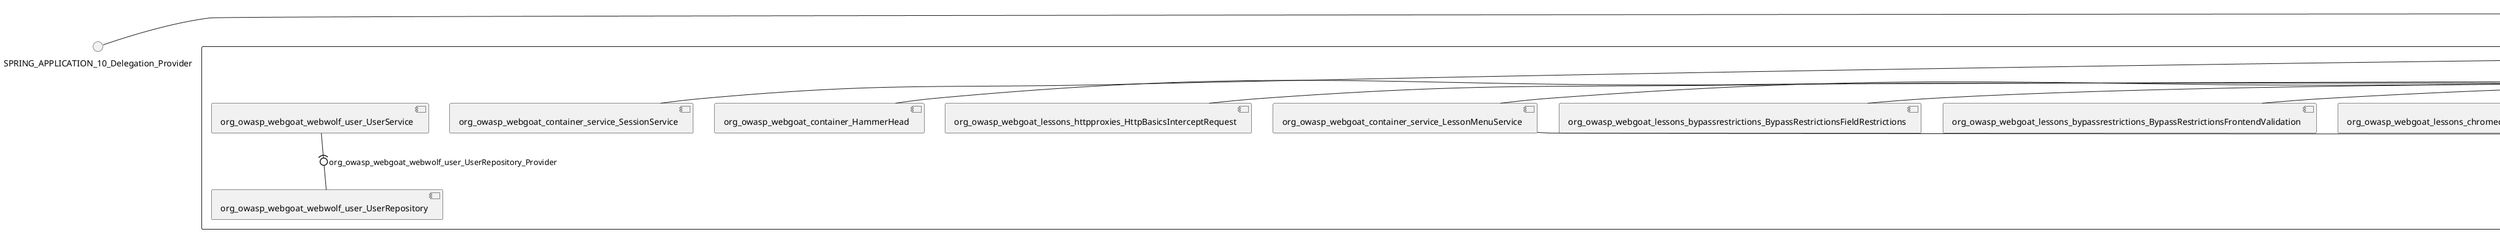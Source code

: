 @startuml
skinparam fixCircleLabelOverlapping true
skinparam componentStyle uml2
() SPRING_APPLICATION_10_Delegation_Provider
() SPRING_APPLICATION_11_Delegation_Provider
() SPRING_APPLICATION_2_Delegation_Provider
() SPRING_APPLICATION_3_Delegation_Provider
() SPRING_APPLICATION_4_Delegation_Provider
() SPRING_APPLICATION_5_Delegation_Provider
() SPRING_APPLICATION_6_Delegation_Provider
() SPRING_APPLICATION_7_Delegation_Provider
() SPRING_APPLICATION_8_Delegation_Provider
() SPRING_APPLICATION_9_Delegation_Provider
() SPRING_APPLICATION_BypassRestrictions_FieldRestrictions_POST_Delegation_Provider
() SPRING_APPLICATION_BypassRestrictions_frontendValidation_POST_Delegation_Provider
() SPRING_APPLICATION_ChromeDevTools_dummy_POST_Delegation_Provider
() SPRING_APPLICATION_ChromeDevTools_network_POST_Delegation_Provider
() SPRING_APPLICATION_CrossSiteScriptingStored_stored_xss_POST_Delegation_Provider
() SPRING_APPLICATION_CrossSiteScriptingStored_stored_xss_follow_up_POST_Delegation_Provider
() SPRING_APPLICATION_CrossSiteScripting_attack1_POST_Delegation_Provider
() SPRING_APPLICATION_CrossSiteScripting_attack3_POST_Delegation_Provider
() SPRING_APPLICATION_CrossSiteScripting_attack4_POST_Delegation_Provider
() SPRING_APPLICATION_CrossSiteScripting_attack5a_GET_Delegation_Provider
() SPRING_APPLICATION_CrossSiteScripting_attack6a_POST_Delegation_Provider
() SPRING_APPLICATION_CrossSiteScripting_dom_follow_up_POST_Delegation_Provider
() SPRING_APPLICATION_CrossSiteScripting_phone_home_xss_POST_Delegation_Provider
() SPRING_APPLICATION_CrossSiteScripting_quiz_GET_POST_Delegation_Provider
() SPRING_APPLICATION_Delegation_Provider
() SPRING_APPLICATION_GET_10_Delegation_Provider
() SPRING_APPLICATION_GET_11_Delegation_Provider
() SPRING_APPLICATION_GET_12_Delegation_Provider
() SPRING_APPLICATION_GET_13_Delegation_Provider
() SPRING_APPLICATION_GET_14_Delegation_Provider
() SPRING_APPLICATION_GET_2_Delegation_Provider
() SPRING_APPLICATION_GET_3_Delegation_Provider
() SPRING_APPLICATION_GET_4_Delegation_Provider
() SPRING_APPLICATION_GET_5_Delegation_Provider
() SPRING_APPLICATION_GET_6_Delegation_Provider
() SPRING_APPLICATION_GET_7_Delegation_Provider
() SPRING_APPLICATION_GET_8_Delegation_Provider
() SPRING_APPLICATION_GET_9_Delegation_Provider
() SPRING_APPLICATION_GET_Delegation_Provider
() SPRING_APPLICATION_HtmlTampering_task_POST_Delegation_Provider
() SPRING_APPLICATION_HttpBasics_attack1_POST_Delegation_Provider
() SPRING_APPLICATION_HttpBasics_attack2_POST_Delegation_Provider
() SPRING_APPLICATION_IDOR_diff_attributes_POST_Delegation_Provider
() SPRING_APPLICATION_IDOR_login_POST_Delegation_Provider
() SPRING_APPLICATION_IDOR_profile_alt_path_POST_Delegation_Provider
() SPRING_APPLICATION_InsecureDeserialization_task_POST_Delegation_Provider
() SPRING_APPLICATION_InsecureLogin_Delegation_Provider
() SPRING_APPLICATION_JWT_decode_POST_Delegation_Provider
() SPRING_APPLICATION_JWT_jku_Delegation_Provider
() SPRING_APPLICATION_JWT_kid_Delegation_Provider
() SPRING_APPLICATION_JWT_quiz_GET_POST_Delegation_Provider
() SPRING_APPLICATION_JWT_refresh_Delegation_Provider
() SPRING_APPLICATION_JWT_secret_POST_Delegation_Provider
() SPRING_APPLICATION_JWT_votings_Delegation_Provider
() SPRING_APPLICATION_LogSpoofing_log_bleeding_POST_Delegation_Provider
() SPRING_APPLICATION_LogSpoofing_log_spoofing_POST_Delegation_Provider
() SPRING_APPLICATION_POST_10_Delegation_Provider
() SPRING_APPLICATION_POST_11_Delegation_Provider
() SPRING_APPLICATION_POST_12_Delegation_Provider
() SPRING_APPLICATION_POST_13_Delegation_Provider
() SPRING_APPLICATION_POST_14_Delegation_Provider
() SPRING_APPLICATION_POST_15_Delegation_Provider
() SPRING_APPLICATION_POST_16_Delegation_Provider
() SPRING_APPLICATION_POST_17_Delegation_Provider
() SPRING_APPLICATION_POST_18_Delegation_Provider
() SPRING_APPLICATION_POST_2_Delegation_Provider
() SPRING_APPLICATION_POST_3_Delegation_Provider
() SPRING_APPLICATION_POST_4_Delegation_Provider
() SPRING_APPLICATION_POST_5_Delegation_Provider
() SPRING_APPLICATION_POST_6_Delegation_Provider
() SPRING_APPLICATION_POST_7_Delegation_Provider
() SPRING_APPLICATION_POST_8_Delegation_Provider
() SPRING_APPLICATION_POST_9_Delegation_Provider
() SPRING_APPLICATION_POST_Delegation_Provider
() SPRING_APPLICATION_PUT_Delegation_Provider
() SPRING_APPLICATION_PasswordReset_ForgotPassword_create_password_reset_link_POST_Delegation_Provider
() SPRING_APPLICATION_PasswordReset_SecurityQuestions_POST_Delegation_Provider
() SPRING_APPLICATION_PasswordReset_reset_Delegation_Provider
() SPRING_APPLICATION_PasswordReset_simple_mail_reset_POST_Delegation_Provider
() SPRING_APPLICATION_PathTraversal_profile_picture_GET_Delegation_Provider
() SPRING_APPLICATION_PathTraversal_profile_picture_fix_GET_Delegation_Provider
() SPRING_APPLICATION_PathTraversal_profile_upload_POST_Delegation_Provider
() SPRING_APPLICATION_PathTraversal_profile_upload_fix_POST_Delegation_Provider
() SPRING_APPLICATION_PathTraversal_profile_upload_remove_user_input_POST_Delegation_Provider
() SPRING_APPLICATION_PathTraversal_random_POST_Delegation_Provider
() SPRING_APPLICATION_PathTraversal_random_picture_GET_Delegation_Provider
() SPRING_APPLICATION_PathTraversal_zip_slip_Delegation_Provider
() SPRING_APPLICATION_SSRF_task1_POST_Delegation_Provider
() SPRING_APPLICATION_SSRF_task2_POST_Delegation_Provider
() SPRING_APPLICATION_SecurePasswords_assignment_POST_Delegation_Provider
() SPRING_APPLICATION_SqlInjectionAdvanced_attack6a_POST_Delegation_Provider
() SPRING_APPLICATION_SqlInjectionAdvanced_attack6b_POST_Delegation_Provider
() SPRING_APPLICATION_SqlInjectionAdvanced_challenge_Login_POST_Delegation_Provider
() SPRING_APPLICATION_SqlInjectionAdvanced_challenge_PUT_Delegation_Provider
() SPRING_APPLICATION_SqlInjectionAdvanced_quiz_GET_POST_Delegation_Provider
() SPRING_APPLICATION_SqlInjectionMitigations_attack10a_POST_Delegation_Provider
() SPRING_APPLICATION_SqlInjectionMitigations_attack10b_POST_Delegation_Provider
() SPRING_APPLICATION_SqlInjectionMitigations_attack12a_POST_Delegation_Provider
() SPRING_APPLICATION_SqlInjectionMitigations_servers_GET_Delegation_Provider
() SPRING_APPLICATION_SqlInjection_assignment5a_POST_Delegation_Provider
() SPRING_APPLICATION_SqlInjection_assignment5b_POST_Delegation_Provider
() SPRING_APPLICATION_SqlInjection_attack10_POST_Delegation_Provider
() SPRING_APPLICATION_SqlInjection_attack2_POST_Delegation_Provider
() SPRING_APPLICATION_SqlInjection_attack3_POST_Delegation_Provider
() SPRING_APPLICATION_SqlInjection_attack4_POST_Delegation_Provider
() SPRING_APPLICATION_SqlInjection_attack5_POST_Delegation_Provider
() SPRING_APPLICATION_SqlInjection_attack8_POST_Delegation_Provider
() SPRING_APPLICATION_SqlInjection_attack9_POST_Delegation_Provider
() SPRING_APPLICATION_SqlOnlyInputValidationOnKeywords_attack_POST_Delegation_Provider
() SPRING_APPLICATION_SqlOnlyInputValidation_attack_POST_Delegation_Provider
() SPRING_APPLICATION_VulnerableComponents_attack1_POST_Delegation_Provider
() SPRING_APPLICATION_WebWolf_GET_Delegation_Provider
() SPRING_APPLICATION_WebWolf_landing_Delegation_Provider
() SPRING_APPLICATION_WebWolf_mail_Delegation_Provider
() SPRING_APPLICATION_challenge_1_POST_Delegation_Provider
() SPRING_APPLICATION_challenge_5_POST_Delegation_Provider
() SPRING_APPLICATION_challenge_7_Delegation_Provider
() SPRING_APPLICATION_challenge_8_Delegation_Provider
() SPRING_APPLICATION_challenge_logo_Delegation_Provider
() SPRING_APPLICATION_cia_quiz_GET_POST_Delegation_Provider
() SPRING_APPLICATION_clientSideFiltering_attack1_POST_Delegation_Provider
() SPRING_APPLICATION_clientSideFiltering_challenge_store_coupons_GET_Delegation_Provider
() SPRING_APPLICATION_clientSideFiltering_getItForFree_POST_Delegation_Provider
() SPRING_APPLICATION_clientSideFiltering_salaries_GET_Delegation_Provider
() SPRING_APPLICATION_crypto_encoding_basic_auth_POST_Delegation_Provider
() SPRING_APPLICATION_crypto_encoding_xor_POST_Delegation_Provider
() SPRING_APPLICATION_crypto_hashing_POST_Delegation_Provider
() SPRING_APPLICATION_crypto_secure_defaults_POST_Delegation_Provider
() SPRING_APPLICATION_crypto_signing_verify_POST_Delegation_Provider
() SPRING_APPLICATION_csrf_feedback_message_POST_Delegation_Provider
() SPRING_APPLICATION_csrf_review_POST_Delegation_Provider
() SPRING_APPLICATION_files_GET_Delegation_Provider
() SPRING_APPLICATION_fileupload_POST_Delegation_Provider
() SPRING_APPLICATION_jwt_Delegation_Provider
() SPRING_APPLICATION_landing_Delegation_Provider
() SPRING_APPLICATION_lesson_template_Delegation_Provider
() SPRING_APPLICATION_login_oauth_mvc_GET_Delegation_Provider
() SPRING_APPLICATION_mail_DELETE_GET_POST_Delegation_Provider
() SPRING_APPLICATION_register_mvc_POST_Delegation_Provider
() SPRING_APPLICATION_registration_GET_Delegation_Provider
() SPRING_APPLICATION_requests_GET_Delegation_Provider
() SPRING_APPLICATION_scoreboard_data_GET_Delegation_Provider
() SPRING_APPLICATION_server_directory_GET_Delegation_Provider
() SPRING_APPLICATION_service_debug_labels_mvc_Delegation_Provider
() SPRING_APPLICATION_service_lessonoverview_mvc_GET_Delegation_Provider
() SPRING_APPLICATION_xxe_comments_GET_Delegation_Provider
rectangle System {
[org_owasp_webgoat_container_HammerHead] [[webgoat-webgoat.repository#_e3o1-rRDEe-b_4UhVx9r-A]]
[org_owasp_webgoat_container_WebWolfRedirect] [[webgoat-webgoat.repository#_e3o1-rRDEe-b_4UhVx9r-A]]
[org_owasp_webgoat_container_controller_StartLesson] [[webgoat-webgoat.repository#_e3o1-rRDEe-b_4UhVx9r-A]]
[org_owasp_webgoat_container_controller_Welcome] [[webgoat-webgoat.repository#_e3o1-rRDEe-b_4UhVx9r-A]]
[org_owasp_webgoat_container_i18n_PluginMessages_Provider] [[webgoat-webgoat.repository#_e3o1-rRDEe-b_4UhVx9r-A]]
[org_owasp_webgoat_container_report_ReportCardController] [[webgoat-webgoat.repository#_e3o1-rRDEe-b_4UhVx9r-A]]
[org_owasp_webgoat_container_service_EnvironmentService] [[webgoat-webgoat.repository#_e3o1-rRDEe-b_4UhVx9r-A]]
[org_owasp_webgoat_container_service_HintService] [[webgoat-webgoat.repository#_e3o1-rRDEe-b_4UhVx9r-A]]
[org_owasp_webgoat_container_service_LabelDebugService] [[webgoat-webgoat.repository#_e3o1-rRDEe-b_4UhVx9r-A]]
[org_owasp_webgoat_container_service_LabelService] [[webgoat-webgoat.repository#_e3o1-rRDEe-b_4UhVx9r-A]]
[org_owasp_webgoat_container_service_LessonInfoService] [[webgoat-webgoat.repository#_e3o1-rRDEe-b_4UhVx9r-A]]
[org_owasp_webgoat_container_service_LessonMenuService] [[webgoat-webgoat.repository#_e3o1-rRDEe-b_4UhVx9r-A]]
[org_owasp_webgoat_container_service_LessonProgressService] [[webgoat-webgoat.repository#_e3o1-rRDEe-b_4UhVx9r-A]]
[org_owasp_webgoat_container_service_RestartLessonService] [[webgoat-webgoat.repository#_e3o1-rRDEe-b_4UhVx9r-A]]
[org_owasp_webgoat_container_service_SessionService] [[webgoat-webgoat.repository#_e3o1-rRDEe-b_4UhVx9r-A]]
[org_owasp_webgoat_container_session_LessonSession_Provider] [[webgoat-webgoat.repository#_e3o1-rRDEe-b_4UhVx9r-A]]
[org_owasp_webgoat_container_users_RegistrationController] [[webgoat-webgoat.repository#_e3o1-rRDEe-b_4UhVx9r-A]]
[org_owasp_webgoat_container_users_Scoreboard] [[webgoat-webgoat.repository#_e3o1-rRDEe-b_4UhVx9r-A]]
[org_owasp_webgoat_container_users_UserProgressRepository] [[webgoat-webgoat.repository#_e3o1-rRDEe-b_4UhVx9r-A]]
[org_owasp_webgoat_container_users_UserRepository] [[webgoat-webgoat.repository#_e3o1-rRDEe-b_4UhVx9r-A]]
[org_owasp_webgoat_container_users_UserService] [[webgoat-webgoat.repository#_e3o1-rRDEe-b_4UhVx9r-A]]
[org_owasp_webgoat_lessons_authbypass_VerifyAccount] [[webgoat-webgoat.repository#_e3o1-rRDEe-b_4UhVx9r-A]]
[org_owasp_webgoat_lessons_bypassrestrictions_BypassRestrictionsFieldRestrictions] [[webgoat-webgoat.repository#_e3o1-rRDEe-b_4UhVx9r-A]]
[org_owasp_webgoat_lessons_bypassrestrictions_BypassRestrictionsFrontendValidation] [[webgoat-webgoat.repository#_e3o1-rRDEe-b_4UhVx9r-A]]
[org_owasp_webgoat_lessons_challenges_FlagController] [[webgoat-webgoat.repository#_e3o1-rRDEe-b_4UhVx9r-A]]
[org_owasp_webgoat_lessons_challenges_challenge1_Assignment1] [[webgoat-webgoat.repository#_e3o1-rRDEe-b_4UhVx9r-A]]
[org_owasp_webgoat_lessons_challenges_challenge1_ImageServlet] [[webgoat-webgoat.repository#_e3o1-rRDEe-b_4UhVx9r-A]]
[org_owasp_webgoat_lessons_challenges_challenge5_Assignment5] [[webgoat-webgoat.repository#_e3o1-rRDEe-b_4UhVx9r-A]]
[org_owasp_webgoat_lessons_challenges_challenge7_Assignment7] [[webgoat-webgoat.repository#_e3o1-rRDEe-b_4UhVx9r-A]]
[org_owasp_webgoat_lessons_challenges_challenge8_Assignment8] [[webgoat-webgoat.repository#_e3o1-rRDEe-b_4UhVx9r-A]]
[org_owasp_webgoat_lessons_chromedevtools_NetworkDummy] [[webgoat-webgoat.repository#_e3o1-rRDEe-b_4UhVx9r-A]]
[org_owasp_webgoat_lessons_chromedevtools_NetworkLesson] [[webgoat-webgoat.repository#_e3o1-rRDEe-b_4UhVx9r-A]]
[org_owasp_webgoat_lessons_cia_CIAQuiz] [[webgoat-webgoat.repository#_e3o1-rRDEe-b_4UhVx9r-A]]
[org_owasp_webgoat_lessons_clientsidefiltering_ClientSideFilteringAssignment] [[webgoat-webgoat.repository#_e3o1-rRDEe-b_4UhVx9r-A]]
[org_owasp_webgoat_lessons_clientsidefiltering_ClientSideFilteringFreeAssignment] [[webgoat-webgoat.repository#_e3o1-rRDEe-b_4UhVx9r-A]]
[org_owasp_webgoat_lessons_clientsidefiltering_Salaries] [[webgoat-webgoat.repository#_e3o1-rRDEe-b_4UhVx9r-A]]
[org_owasp_webgoat_lessons_clientsidefiltering_ShopEndpoint] [[webgoat-webgoat.repository#_e3o1-rRDEe-b_4UhVx9r-A]]
[org_owasp_webgoat_lessons_cryptography_EncodingAssignment] [[webgoat-webgoat.repository#_e3o1-rRDEe-b_4UhVx9r-A]]
[org_owasp_webgoat_lessons_cryptography_HashingAssignment] [[webgoat-webgoat.repository#_e3o1-rRDEe-b_4UhVx9r-A]]
[org_owasp_webgoat_lessons_cryptography_SecureDefaultsAssignment] [[webgoat-webgoat.repository#_e3o1-rRDEe-b_4UhVx9r-A]]
[org_owasp_webgoat_lessons_cryptography_SigningAssignment] [[webgoat-webgoat.repository#_e3o1-rRDEe-b_4UhVx9r-A]]
[org_owasp_webgoat_lessons_cryptography_XOREncodingAssignment] [[webgoat-webgoat.repository#_e3o1-rRDEe-b_4UhVx9r-A]]
[org_owasp_webgoat_lessons_csrf_CSRFConfirmFlag1] [[webgoat-webgoat.repository#_e3o1-rRDEe-b_4UhVx9r-A]]
[org_owasp_webgoat_lessons_csrf_CSRFFeedback] [[webgoat-webgoat.repository#_e3o1-rRDEe-b_4UhVx9r-A]]
[org_owasp_webgoat_lessons_csrf_CSRFGetFlag] [[webgoat-webgoat.repository#_e3o1-rRDEe-b_4UhVx9r-A]]
[org_owasp_webgoat_lessons_csrf_CSRFLogin] [[webgoat-webgoat.repository#_e3o1-rRDEe-b_4UhVx9r-A]]
[org_owasp_webgoat_lessons_csrf_ForgedReviews] [[webgoat-webgoat.repository#_e3o1-rRDEe-b_4UhVx9r-A]]
[org_owasp_webgoat_lessons_deserialization_InsecureDeserializationTask] [[webgoat-webgoat.repository#_e3o1-rRDEe-b_4UhVx9r-A]]
[org_owasp_webgoat_lessons_hijacksession_HijackSessionAssignment] [[webgoat-webgoat.repository#_e3o1-rRDEe-b_4UhVx9r-A]]
[org_owasp_webgoat_lessons_htmltampering_HtmlTamperingTask] [[webgoat-webgoat.repository#_e3o1-rRDEe-b_4UhVx9r-A]]
[org_owasp_webgoat_lessons_httpbasics_HttpBasicsLesson] [[webgoat-webgoat.repository#_e3o1-rRDEe-b_4UhVx9r-A]]
[org_owasp_webgoat_lessons_httpbasics_HttpBasicsQuiz] [[webgoat-webgoat.repository#_e3o1-rRDEe-b_4UhVx9r-A]]
[org_owasp_webgoat_lessons_httpproxies_HttpBasicsInterceptRequest] [[webgoat-webgoat.repository#_e3o1-rRDEe-b_4UhVx9r-A]]
[org_owasp_webgoat_lessons_idor_IDORDiffAttributes] [[webgoat-webgoat.repository#_e3o1-rRDEe-b_4UhVx9r-A]]
[org_owasp_webgoat_lessons_idor_IDOREditOtherProfile] [[webgoat-webgoat.repository#_e3o1-rRDEe-b_4UhVx9r-A]]
[org_owasp_webgoat_lessons_idor_IDORLogin] [[webgoat-webgoat.repository#_e3o1-rRDEe-b_4UhVx9r-A]]
[org_owasp_webgoat_lessons_idor_IDORViewOtherProfile] [[webgoat-webgoat.repository#_e3o1-rRDEe-b_4UhVx9r-A]]
[org_owasp_webgoat_lessons_idor_IDORViewOwnProfile] [[webgoat-webgoat.repository#_e3o1-rRDEe-b_4UhVx9r-A]]
[org_owasp_webgoat_lessons_idor_IDORViewOwnProfileAltUrl] [[webgoat-webgoat.repository#_e3o1-rRDEe-b_4UhVx9r-A]]
[org_owasp_webgoat_lessons_insecurelogin_InsecureLoginTask] [[webgoat-webgoat.repository#_e3o1-rRDEe-b_4UhVx9r-A]]
[org_owasp_webgoat_lessons_jwt_JWTDecodeEndpoint] [[webgoat-webgoat.repository#_e3o1-rRDEe-b_4UhVx9r-A]]
[org_owasp_webgoat_lessons_jwt_JWTQuiz] [[webgoat-webgoat.repository#_e3o1-rRDEe-b_4UhVx9r-A]]
[org_owasp_webgoat_lessons_jwt_JWTRefreshEndpoint] [[webgoat-webgoat.repository#_e3o1-rRDEe-b_4UhVx9r-A]]
[org_owasp_webgoat_lessons_jwt_JWTSecretKeyEndpoint] [[webgoat-webgoat.repository#_e3o1-rRDEe-b_4UhVx9r-A]]
[org_owasp_webgoat_lessons_jwt_JWTVotesEndpoint] [[webgoat-webgoat.repository#_e3o1-rRDEe-b_4UhVx9r-A]]
[org_owasp_webgoat_lessons_jwt_claimmisuse_JWTHeaderJKUEndpoint] [[webgoat-webgoat.repository#_e3o1-rRDEe-b_4UhVx9r-A]]
[org_owasp_webgoat_lessons_jwt_claimmisuse_JWTHeaderKIDEndpoint] [[webgoat-webgoat.repository#_e3o1-rRDEe-b_4UhVx9r-A]]
[org_owasp_webgoat_lessons_lessontemplate_SampleAttack] [[webgoat-webgoat.repository#_e3o1-rRDEe-b_4UhVx9r-A]]
[org_owasp_webgoat_lessons_logging_LogBleedingTask] [[webgoat-webgoat.repository#_e3o1-rRDEe-b_4UhVx9r-A]]
[org_owasp_webgoat_lessons_logging_LogSpoofingTask] [[webgoat-webgoat.repository#_e3o1-rRDEe-b_4UhVx9r-A]]
[org_owasp_webgoat_lessons_missingac_MissingFunctionACHiddenMenus] [[webgoat-webgoat.repository#_e3o1-rRDEe-b_4UhVx9r-A]]
[org_owasp_webgoat_lessons_missingac_MissingFunctionACUsers] [[webgoat-webgoat.repository#_e3o1-rRDEe-b_4UhVx9r-A]]
[org_owasp_webgoat_lessons_missingac_MissingFunctionACYourHash] [[webgoat-webgoat.repository#_e3o1-rRDEe-b_4UhVx9r-A]]
[org_owasp_webgoat_lessons_missingac_MissingFunctionACYourHashAdmin] [[webgoat-webgoat.repository#_e3o1-rRDEe-b_4UhVx9r-A]]
[org_owasp_webgoat_lessons_passwordreset_QuestionsAssignment] [[webgoat-webgoat.repository#_e3o1-rRDEe-b_4UhVx9r-A]]
[org_owasp_webgoat_lessons_passwordreset_ResetLinkAssignment] [[webgoat-webgoat.repository#_e3o1-rRDEe-b_4UhVx9r-A]]
[org_owasp_webgoat_lessons_passwordreset_ResetLinkAssignmentForgotPassword] [[webgoat-webgoat.repository#_e3o1-rRDEe-b_4UhVx9r-A]]
[org_owasp_webgoat_lessons_passwordreset_SecurityQuestionAssignment] [[webgoat-webgoat.repository#_e3o1-rRDEe-b_4UhVx9r-A]]
[org_owasp_webgoat_lessons_passwordreset_SimpleMailAssignment] [[webgoat-webgoat.repository#_e3o1-rRDEe-b_4UhVx9r-A]]
[org_owasp_webgoat_lessons_pathtraversal_ProfileUpload] [[webgoat-webgoat.repository#_e3o1-rRDEe-b_4UhVx9r-A]]
[org_owasp_webgoat_lessons_pathtraversal_ProfileUploadFix] [[webgoat-webgoat.repository#_e3o1-rRDEe-b_4UhVx9r-A]]
[org_owasp_webgoat_lessons_pathtraversal_ProfileUploadRemoveUserInput] [[webgoat-webgoat.repository#_e3o1-rRDEe-b_4UhVx9r-A]]
[org_owasp_webgoat_lessons_pathtraversal_ProfileUploadRetrieval] [[webgoat-webgoat.repository#_e3o1-rRDEe-b_4UhVx9r-A]]
[org_owasp_webgoat_lessons_pathtraversal_ProfileZipSlip] [[webgoat-webgoat.repository#_e3o1-rRDEe-b_4UhVx9r-A]]
[org_owasp_webgoat_lessons_securepasswords_SecurePasswordsAssignment] [[webgoat-webgoat.repository#_e3o1-rRDEe-b_4UhVx9r-A]]
[org_owasp_webgoat_lessons_spoofcookie_SpoofCookieAssignment] [[webgoat-webgoat.repository#_e3o1-rRDEe-b_4UhVx9r-A]]
[org_owasp_webgoat_lessons_sqlinjection_advanced_SqlInjectionChallenge] [[webgoat-webgoat.repository#_e3o1-rRDEe-b_4UhVx9r-A]]
[org_owasp_webgoat_lessons_sqlinjection_advanced_SqlInjectionChallengeLogin] [[webgoat-webgoat.repository#_e3o1-rRDEe-b_4UhVx9r-A]]
[org_owasp_webgoat_lessons_sqlinjection_advanced_SqlInjectionLesson6a] [[webgoat-webgoat.repository#_e3o1-rRDEe-b_4UhVx9r-A]]
[org_owasp_webgoat_lessons_sqlinjection_advanced_SqlInjectionLesson6b] [[webgoat-webgoat.repository#_e3o1-rRDEe-b_4UhVx9r-A]]
[org_owasp_webgoat_lessons_sqlinjection_advanced_SqlInjectionQuiz] [[webgoat-webgoat.repository#_e3o1-rRDEe-b_4UhVx9r-A]]
[org_owasp_webgoat_lessons_sqlinjection_introduction_SqlInjectionLesson10] [[webgoat-webgoat.repository#_e3o1-rRDEe-b_4UhVx9r-A]]
[org_owasp_webgoat_lessons_sqlinjection_introduction_SqlInjectionLesson2] [[webgoat-webgoat.repository#_e3o1-rRDEe-b_4UhVx9r-A]]
[org_owasp_webgoat_lessons_sqlinjection_introduction_SqlInjectionLesson3] [[webgoat-webgoat.repository#_e3o1-rRDEe-b_4UhVx9r-A]]
[org_owasp_webgoat_lessons_sqlinjection_introduction_SqlInjectionLesson4] [[webgoat-webgoat.repository#_e3o1-rRDEe-b_4UhVx9r-A]]
[org_owasp_webgoat_lessons_sqlinjection_introduction_SqlInjectionLesson5] [[webgoat-webgoat.repository#_e3o1-rRDEe-b_4UhVx9r-A]]
[org_owasp_webgoat_lessons_sqlinjection_introduction_SqlInjectionLesson5a] [[webgoat-webgoat.repository#_e3o1-rRDEe-b_4UhVx9r-A]]
[org_owasp_webgoat_lessons_sqlinjection_introduction_SqlInjectionLesson5b] [[webgoat-webgoat.repository#_e3o1-rRDEe-b_4UhVx9r-A]]
[org_owasp_webgoat_lessons_sqlinjection_introduction_SqlInjectionLesson8] [[webgoat-webgoat.repository#_e3o1-rRDEe-b_4UhVx9r-A]]
[org_owasp_webgoat_lessons_sqlinjection_introduction_SqlInjectionLesson9] [[webgoat-webgoat.repository#_e3o1-rRDEe-b_4UhVx9r-A]]
[org_owasp_webgoat_lessons_sqlinjection_mitigation_Servers] [[webgoat-webgoat.repository#_e3o1-rRDEe-b_4UhVx9r-A]]
[org_owasp_webgoat_lessons_sqlinjection_mitigation_SqlInjectionLesson10a] [[webgoat-webgoat.repository#_e3o1-rRDEe-b_4UhVx9r-A]]
[org_owasp_webgoat_lessons_sqlinjection_mitigation_SqlInjectionLesson10b] [[webgoat-webgoat.repository#_e3o1-rRDEe-b_4UhVx9r-A]]
[org_owasp_webgoat_lessons_sqlinjection_mitigation_SqlInjectionLesson13] [[webgoat-webgoat.repository#_e3o1-rRDEe-b_4UhVx9r-A]]
[org_owasp_webgoat_lessons_sqlinjection_mitigation_SqlOnlyInputValidation] [[webgoat-webgoat.repository#_e3o1-rRDEe-b_4UhVx9r-A]]
[org_owasp_webgoat_lessons_sqlinjection_mitigation_SqlOnlyInputValidationOnKeywords] [[webgoat-webgoat.repository#_e3o1-rRDEe-b_4UhVx9r-A]]
[org_owasp_webgoat_lessons_ssrf_SSRFTask1] [[webgoat-webgoat.repository#_e3o1-rRDEe-b_4UhVx9r-A]]
[org_owasp_webgoat_lessons_ssrf_SSRFTask2] [[webgoat-webgoat.repository#_e3o1-rRDEe-b_4UhVx9r-A]]
[org_owasp_webgoat_lessons_vulnerablecomponents_VulnerableComponentsLesson] [[webgoat-webgoat.repository#_e3o1-rRDEe-b_4UhVx9r-A]]
[org_owasp_webgoat_lessons_webwolfintroduction_LandingAssignment] [[webgoat-webgoat.repository#_e3o1-rRDEe-b_4UhVx9r-A]]
[org_owasp_webgoat_lessons_webwolfintroduction_MailAssignment] [[webgoat-webgoat.repository#_e3o1-rRDEe-b_4UhVx9r-A]]
[org_owasp_webgoat_lessons_xss_CrossSiteScriptingLesson1] [[webgoat-webgoat.repository#_e3o1-rRDEe-b_4UhVx9r-A]]
[org_owasp_webgoat_lessons_xss_CrossSiteScriptingLesson5a] [[webgoat-webgoat.repository#_e3o1-rRDEe-b_4UhVx9r-A]]
[org_owasp_webgoat_lessons_xss_CrossSiteScriptingLesson6a] [[webgoat-webgoat.repository#_e3o1-rRDEe-b_4UhVx9r-A]]
[org_owasp_webgoat_lessons_xss_CrossSiteScriptingQuiz] [[webgoat-webgoat.repository#_e3o1-rRDEe-b_4UhVx9r-A]]
[org_owasp_webgoat_lessons_xss_DOMCrossSiteScripting] [[webgoat-webgoat.repository#_e3o1-rRDEe-b_4UhVx9r-A]]
[org_owasp_webgoat_lessons_xss_DOMCrossSiteScriptingVerifier] [[webgoat-webgoat.repository#_e3o1-rRDEe-b_4UhVx9r-A]]
[org_owasp_webgoat_lessons_xss_mitigation_CrossSiteScriptingLesson3] [[webgoat-webgoat.repository#_e3o1-rRDEe-b_4UhVx9r-A]]
[org_owasp_webgoat_lessons_xss_mitigation_CrossSiteScriptingLesson4] [[webgoat-webgoat.repository#_e3o1-rRDEe-b_4UhVx9r-A]]
[org_owasp_webgoat_lessons_xss_stored_StoredCrossSiteScriptingVerifier] [[webgoat-webgoat.repository#_e3o1-rRDEe-b_4UhVx9r-A]]
[org_owasp_webgoat_lessons_xss_stored_StoredXssComments] [[webgoat-webgoat.repository#_e3o1-rRDEe-b_4UhVx9r-A]]
[org_owasp_webgoat_lessons_xxe_BlindSendFileAssignment] [[webgoat-webgoat.repository#_e3o1-rRDEe-b_4UhVx9r-A]]
[org_owasp_webgoat_lessons_xxe_CommentsEndpoint] [[webgoat-webgoat.repository#_e3o1-rRDEe-b_4UhVx9r-A]]
[org_owasp_webgoat_lessons_xxe_ContentTypeAssignment] [[webgoat-webgoat.repository#_e3o1-rRDEe-b_4UhVx9r-A]]
[org_owasp_webgoat_lessons_xxe_SimpleXXE] [[webgoat-webgoat.repository#_e3o1-rRDEe-b_4UhVx9r-A]]
[org_owasp_webgoat_webwolf_FileServer] [[webgoat-webgoat.repository#_e3o1-rRDEe-b_4UhVx9r-A]]
[org_owasp_webgoat_webwolf_jwt_JWTController] [[webgoat-webgoat.repository#_e3o1-rRDEe-b_4UhVx9r-A]]
[org_owasp_webgoat_webwolf_mailbox_MailboxController] [[webgoat-webgoat.repository#_e3o1-rRDEe-b_4UhVx9r-A]]
[org_owasp_webgoat_webwolf_mailbox_MailboxRepository] [[webgoat-webgoat.repository#_e3o1-rRDEe-b_4UhVx9r-A]]
[org_owasp_webgoat_webwolf_requests_LandingPage] [[webgoat-webgoat.repository#_e3o1-rRDEe-b_4UhVx9r-A]]
[org_owasp_webgoat_webwolf_requests_Requests] [[webgoat-webgoat.repository#_e3o1-rRDEe-b_4UhVx9r-A]]
[org_owasp_webgoat_webwolf_user_UserRepository] [[webgoat-webgoat.repository#_e3o1-rRDEe-b_4UhVx9r-A]]
[org_owasp_webgoat_webwolf_user_UserService] [[webgoat-webgoat.repository#_e3o1-rRDEe-b_4UhVx9r-A]]
port SPRING_APPLICATION_10_Provider
SPRING_APPLICATION_10_Delegation_Provider - SPRING_APPLICATION_10_Provider
SPRING_APPLICATION_10_Provider - [org_owasp_webgoat_lessons_cryptography_SigningAssignment]
port SPRING_APPLICATION_11_Provider
SPRING_APPLICATION_11_Delegation_Provider - SPRING_APPLICATION_11_Provider
SPRING_APPLICATION_11_Provider - [org_owasp_webgoat_container_service_SessionService]
port SPRING_APPLICATION_2_Provider
SPRING_APPLICATION_2_Delegation_Provider - SPRING_APPLICATION_2_Provider
SPRING_APPLICATION_2_Provider - [org_owasp_webgoat_webwolf_FileServer]
port SPRING_APPLICATION_3_Provider
SPRING_APPLICATION_3_Delegation_Provider - SPRING_APPLICATION_3_Provider
SPRING_APPLICATION_3_Provider - [org_owasp_webgoat_container_HammerHead]
port SPRING_APPLICATION_4_Provider
SPRING_APPLICATION_4_Delegation_Provider - SPRING_APPLICATION_4_Provider
SPRING_APPLICATION_4_Provider - [org_owasp_webgoat_lessons_httpproxies_HttpBasicsInterceptRequest]
port SPRING_APPLICATION_5_Provider
SPRING_APPLICATION_5_Delegation_Provider - SPRING_APPLICATION_5_Provider
SPRING_APPLICATION_5_Provider - [org_owasp_webgoat_container_service_LabelDebugService]
port SPRING_APPLICATION_6_Provider
SPRING_APPLICATION_6_Delegation_Provider - SPRING_APPLICATION_6_Provider
SPRING_APPLICATION_6_Provider - [org_owasp_webgoat_lessons_xxe_SimpleXXE]
port SPRING_APPLICATION_7_Provider
SPRING_APPLICATION_7_Delegation_Provider - SPRING_APPLICATION_7_Provider
SPRING_APPLICATION_7_Provider - [org_owasp_webgoat_container_service_LessonMenuService]
port SPRING_APPLICATION_8_Provider
SPRING_APPLICATION_8_Delegation_Provider - SPRING_APPLICATION_8_Provider
SPRING_APPLICATION_8_Provider - [org_owasp_webgoat_lessons_cryptography_HashingAssignment]
port SPRING_APPLICATION_9_Provider
SPRING_APPLICATION_9_Delegation_Provider - SPRING_APPLICATION_9_Provider
SPRING_APPLICATION_9_Provider - [org_owasp_webgoat_lessons_jwt_JWTSecretKeyEndpoint]
port SPRING_APPLICATION_BypassRestrictions_FieldRestrictions_POST_Provider
SPRING_APPLICATION_BypassRestrictions_FieldRestrictions_POST_Delegation_Provider - SPRING_APPLICATION_BypassRestrictions_FieldRestrictions_POST_Provider
SPRING_APPLICATION_BypassRestrictions_FieldRestrictions_POST_Provider - [org_owasp_webgoat_lessons_bypassrestrictions_BypassRestrictionsFieldRestrictions]
port SPRING_APPLICATION_BypassRestrictions_frontendValidation_POST_Provider
SPRING_APPLICATION_BypassRestrictions_frontendValidation_POST_Delegation_Provider - SPRING_APPLICATION_BypassRestrictions_frontendValidation_POST_Provider
SPRING_APPLICATION_BypassRestrictions_frontendValidation_POST_Provider - [org_owasp_webgoat_lessons_bypassrestrictions_BypassRestrictionsFrontendValidation]
port SPRING_APPLICATION_ChromeDevTools_dummy_POST_Provider
SPRING_APPLICATION_ChromeDevTools_dummy_POST_Delegation_Provider - SPRING_APPLICATION_ChromeDevTools_dummy_POST_Provider
SPRING_APPLICATION_ChromeDevTools_dummy_POST_Provider - [org_owasp_webgoat_lessons_chromedevtools_NetworkDummy]
port SPRING_APPLICATION_ChromeDevTools_network_POST_Provider
SPRING_APPLICATION_ChromeDevTools_network_POST_Delegation_Provider - SPRING_APPLICATION_ChromeDevTools_network_POST_Provider
SPRING_APPLICATION_ChromeDevTools_network_POST_Provider - [org_owasp_webgoat_lessons_chromedevtools_NetworkLesson]
port SPRING_APPLICATION_CrossSiteScriptingStored_stored_xss_POST_Provider
SPRING_APPLICATION_CrossSiteScriptingStored_stored_xss_POST_Delegation_Provider - SPRING_APPLICATION_CrossSiteScriptingStored_stored_xss_POST_Provider
SPRING_APPLICATION_CrossSiteScriptingStored_stored_xss_POST_Provider - [org_owasp_webgoat_lessons_xss_stored_StoredXssComments]
port SPRING_APPLICATION_CrossSiteScriptingStored_stored_xss_follow_up_POST_Provider
SPRING_APPLICATION_CrossSiteScriptingStored_stored_xss_follow_up_POST_Delegation_Provider - SPRING_APPLICATION_CrossSiteScriptingStored_stored_xss_follow_up_POST_Provider
SPRING_APPLICATION_CrossSiteScriptingStored_stored_xss_follow_up_POST_Provider - [org_owasp_webgoat_lessons_xss_stored_StoredCrossSiteScriptingVerifier]
port SPRING_APPLICATION_CrossSiteScripting_attack1_POST_Provider
SPRING_APPLICATION_CrossSiteScripting_attack1_POST_Delegation_Provider - SPRING_APPLICATION_CrossSiteScripting_attack1_POST_Provider
SPRING_APPLICATION_CrossSiteScripting_attack1_POST_Provider - [org_owasp_webgoat_lessons_xss_CrossSiteScriptingLesson1]
port SPRING_APPLICATION_CrossSiteScripting_attack3_POST_Provider
SPRING_APPLICATION_CrossSiteScripting_attack3_POST_Delegation_Provider - SPRING_APPLICATION_CrossSiteScripting_attack3_POST_Provider
SPRING_APPLICATION_CrossSiteScripting_attack3_POST_Provider - [org_owasp_webgoat_lessons_xss_mitigation_CrossSiteScriptingLesson3]
port SPRING_APPLICATION_CrossSiteScripting_attack4_POST_Provider
SPRING_APPLICATION_CrossSiteScripting_attack4_POST_Delegation_Provider - SPRING_APPLICATION_CrossSiteScripting_attack4_POST_Provider
SPRING_APPLICATION_CrossSiteScripting_attack4_POST_Provider - [org_owasp_webgoat_lessons_xss_mitigation_CrossSiteScriptingLesson4]
port SPRING_APPLICATION_CrossSiteScripting_attack5a_GET_Provider
SPRING_APPLICATION_CrossSiteScripting_attack5a_GET_Delegation_Provider - SPRING_APPLICATION_CrossSiteScripting_attack5a_GET_Provider
SPRING_APPLICATION_CrossSiteScripting_attack5a_GET_Provider - [org_owasp_webgoat_lessons_xss_CrossSiteScriptingLesson5a]
port SPRING_APPLICATION_CrossSiteScripting_attack6a_POST_Provider
SPRING_APPLICATION_CrossSiteScripting_attack6a_POST_Delegation_Provider - SPRING_APPLICATION_CrossSiteScripting_attack6a_POST_Provider
SPRING_APPLICATION_CrossSiteScripting_attack6a_POST_Provider - [org_owasp_webgoat_lessons_xss_CrossSiteScriptingLesson6a]
port SPRING_APPLICATION_CrossSiteScripting_dom_follow_up_POST_Provider
SPRING_APPLICATION_CrossSiteScripting_dom_follow_up_POST_Delegation_Provider - SPRING_APPLICATION_CrossSiteScripting_dom_follow_up_POST_Provider
SPRING_APPLICATION_CrossSiteScripting_dom_follow_up_POST_Provider - [org_owasp_webgoat_lessons_xss_DOMCrossSiteScriptingVerifier]
port SPRING_APPLICATION_CrossSiteScripting_phone_home_xss_POST_Provider
SPRING_APPLICATION_CrossSiteScripting_phone_home_xss_POST_Delegation_Provider - SPRING_APPLICATION_CrossSiteScripting_phone_home_xss_POST_Provider
SPRING_APPLICATION_CrossSiteScripting_phone_home_xss_POST_Provider - [org_owasp_webgoat_lessons_xss_DOMCrossSiteScripting]
port SPRING_APPLICATION_CrossSiteScripting_quiz_GET_POST_Provider
SPRING_APPLICATION_CrossSiteScripting_quiz_GET_POST_Delegation_Provider - SPRING_APPLICATION_CrossSiteScripting_quiz_GET_POST_Provider
SPRING_APPLICATION_CrossSiteScripting_quiz_GET_POST_Provider - [org_owasp_webgoat_lessons_xss_CrossSiteScriptingQuiz]
port SPRING_APPLICATION_Provider
SPRING_APPLICATION_Delegation_Provider - SPRING_APPLICATION_Provider
SPRING_APPLICATION_Provider - [org_owasp_webgoat_lessons_cryptography_HashingAssignment]
port SPRING_APPLICATION_GET_10_Provider
SPRING_APPLICATION_GET_10_Delegation_Provider - SPRING_APPLICATION_GET_10_Provider
SPRING_APPLICATION_GET_10_Provider - [org_owasp_webgoat_lessons_cryptography_EncodingAssignment]
port SPRING_APPLICATION_GET_11_Provider
SPRING_APPLICATION_GET_11_Delegation_Provider - SPRING_APPLICATION_GET_11_Provider
SPRING_APPLICATION_GET_11_Provider - [org_owasp_webgoat_lessons_spoofcookie_SpoofCookieAssignment]
port SPRING_APPLICATION_GET_12_Provider
SPRING_APPLICATION_GET_12_Delegation_Provider - SPRING_APPLICATION_GET_12_Provider
SPRING_APPLICATION_GET_12_Provider - [org_owasp_webgoat_lessons_csrf_ForgedReviews]
port SPRING_APPLICATION_GET_13_Provider
SPRING_APPLICATION_GET_13_Delegation_Provider - SPRING_APPLICATION_GET_13_Provider
SPRING_APPLICATION_GET_13_Provider - [org_owasp_webgoat_lessons_idor_IDORViewOtherProfile]
port SPRING_APPLICATION_GET_14_Provider
SPRING_APPLICATION_GET_14_Delegation_Provider - SPRING_APPLICATION_GET_14_Provider
SPRING_APPLICATION_GET_14_Provider - [org_owasp_webgoat_container_service_RestartLessonService]
port SPRING_APPLICATION_GET_2_Provider
SPRING_APPLICATION_GET_2_Delegation_Provider - SPRING_APPLICATION_GET_2_Provider
SPRING_APPLICATION_GET_2_Provider - [org_owasp_webgoat_container_controller_Welcome]
port SPRING_APPLICATION_GET_3_Provider
SPRING_APPLICATION_GET_3_Delegation_Provider - SPRING_APPLICATION_GET_3_Provider
SPRING_APPLICATION_GET_3_Provider - [org_owasp_webgoat_container_service_LabelService]
port SPRING_APPLICATION_GET_4_Provider
SPRING_APPLICATION_GET_4_Delegation_Provider - SPRING_APPLICATION_GET_4_Provider
SPRING_APPLICATION_GET_4_Provider - [org_owasp_webgoat_lessons_xss_stored_StoredXssComments]
port SPRING_APPLICATION_GET_5_Provider
SPRING_APPLICATION_GET_5_Delegation_Provider - SPRING_APPLICATION_GET_5_Provider
SPRING_APPLICATION_GET_5_Provider - [org_owasp_webgoat_container_service_HintService]
port SPRING_APPLICATION_GET_6_Provider
SPRING_APPLICATION_GET_6_Delegation_Provider - SPRING_APPLICATION_GET_6_Provider
SPRING_APPLICATION_GET_6_Provider - [org_owasp_webgoat_lessons_idor_IDORViewOwnProfile]
port SPRING_APPLICATION_GET_7_Provider
SPRING_APPLICATION_GET_7_Delegation_Provider - SPRING_APPLICATION_GET_7_Provider
SPRING_APPLICATION_GET_7_Provider - [org_owasp_webgoat_container_controller_StartLesson]
port SPRING_APPLICATION_GET_8_Provider
SPRING_APPLICATION_GET_8_Delegation_Provider - SPRING_APPLICATION_GET_8_Provider
SPRING_APPLICATION_GET_8_Provider - [org_owasp_webgoat_container_service_LessonInfoService]
port SPRING_APPLICATION_GET_9_Provider
SPRING_APPLICATION_GET_9_Delegation_Provider - SPRING_APPLICATION_GET_9_Provider
SPRING_APPLICATION_GET_9_Provider - [org_owasp_webgoat_lessons_missingac_MissingFunctionACUsers]
port SPRING_APPLICATION_GET_Provider
SPRING_APPLICATION_GET_Delegation_Provider - SPRING_APPLICATION_GET_Provider
SPRING_APPLICATION_GET_Provider - [org_owasp_webgoat_container_report_ReportCardController]
port SPRING_APPLICATION_HtmlTampering_task_POST_Provider
SPRING_APPLICATION_HtmlTampering_task_POST_Delegation_Provider - SPRING_APPLICATION_HtmlTampering_task_POST_Provider
SPRING_APPLICATION_HtmlTampering_task_POST_Provider - [org_owasp_webgoat_lessons_htmltampering_HtmlTamperingTask]
port SPRING_APPLICATION_HttpBasics_attack1_POST_Provider
SPRING_APPLICATION_HttpBasics_attack1_POST_Delegation_Provider - SPRING_APPLICATION_HttpBasics_attack1_POST_Provider
SPRING_APPLICATION_HttpBasics_attack1_POST_Provider - [org_owasp_webgoat_lessons_httpbasics_HttpBasicsLesson]
port SPRING_APPLICATION_HttpBasics_attack2_POST_Provider
SPRING_APPLICATION_HttpBasics_attack2_POST_Delegation_Provider - SPRING_APPLICATION_HttpBasics_attack2_POST_Provider
SPRING_APPLICATION_HttpBasics_attack2_POST_Provider - [org_owasp_webgoat_lessons_httpbasics_HttpBasicsQuiz]
port SPRING_APPLICATION_IDOR_diff_attributes_POST_Provider
SPRING_APPLICATION_IDOR_diff_attributes_POST_Delegation_Provider - SPRING_APPLICATION_IDOR_diff_attributes_POST_Provider
SPRING_APPLICATION_IDOR_diff_attributes_POST_Provider - [org_owasp_webgoat_lessons_idor_IDORDiffAttributes]
port SPRING_APPLICATION_IDOR_login_POST_Provider
SPRING_APPLICATION_IDOR_login_POST_Delegation_Provider - SPRING_APPLICATION_IDOR_login_POST_Provider
SPRING_APPLICATION_IDOR_login_POST_Provider - [org_owasp_webgoat_lessons_idor_IDORLogin]
port SPRING_APPLICATION_IDOR_profile_alt_path_POST_Provider
SPRING_APPLICATION_IDOR_profile_alt_path_POST_Delegation_Provider - SPRING_APPLICATION_IDOR_profile_alt_path_POST_Provider
SPRING_APPLICATION_IDOR_profile_alt_path_POST_Provider - [org_owasp_webgoat_lessons_idor_IDORViewOwnProfileAltUrl]
port SPRING_APPLICATION_InsecureDeserialization_task_POST_Provider
SPRING_APPLICATION_InsecureDeserialization_task_POST_Delegation_Provider - SPRING_APPLICATION_InsecureDeserialization_task_POST_Provider
SPRING_APPLICATION_InsecureDeserialization_task_POST_Provider - [org_owasp_webgoat_lessons_deserialization_InsecureDeserializationTask]
port SPRING_APPLICATION_InsecureLogin_Provider
SPRING_APPLICATION_InsecureLogin_Delegation_Provider - SPRING_APPLICATION_InsecureLogin_Provider
SPRING_APPLICATION_InsecureLogin_Provider - [org_owasp_webgoat_lessons_insecurelogin_InsecureLoginTask]
port SPRING_APPLICATION_JWT_decode_POST_Provider
SPRING_APPLICATION_JWT_decode_POST_Delegation_Provider - SPRING_APPLICATION_JWT_decode_POST_Provider
SPRING_APPLICATION_JWT_decode_POST_Provider - [org_owasp_webgoat_lessons_jwt_JWTDecodeEndpoint]
port SPRING_APPLICATION_JWT_jku_Provider
SPRING_APPLICATION_JWT_jku_Delegation_Provider - SPRING_APPLICATION_JWT_jku_Provider
SPRING_APPLICATION_JWT_jku_Provider - [org_owasp_webgoat_lessons_jwt_claimmisuse_JWTHeaderJKUEndpoint]
port SPRING_APPLICATION_JWT_kid_Provider
SPRING_APPLICATION_JWT_kid_Delegation_Provider - SPRING_APPLICATION_JWT_kid_Provider
SPRING_APPLICATION_JWT_kid_Provider - [org_owasp_webgoat_lessons_jwt_claimmisuse_JWTHeaderKIDEndpoint]
port SPRING_APPLICATION_JWT_quiz_GET_POST_Provider
SPRING_APPLICATION_JWT_quiz_GET_POST_Delegation_Provider - SPRING_APPLICATION_JWT_quiz_GET_POST_Provider
SPRING_APPLICATION_JWT_quiz_GET_POST_Provider - [org_owasp_webgoat_lessons_jwt_JWTQuiz]
port SPRING_APPLICATION_JWT_refresh_Provider
SPRING_APPLICATION_JWT_refresh_Delegation_Provider - SPRING_APPLICATION_JWT_refresh_Provider
SPRING_APPLICATION_JWT_refresh_Provider - [org_owasp_webgoat_lessons_jwt_JWTRefreshEndpoint]
port SPRING_APPLICATION_JWT_secret_POST_Provider
SPRING_APPLICATION_JWT_secret_POST_Delegation_Provider - SPRING_APPLICATION_JWT_secret_POST_Provider
SPRING_APPLICATION_JWT_secret_POST_Provider - [org_owasp_webgoat_lessons_jwt_JWTSecretKeyEndpoint]
port SPRING_APPLICATION_JWT_votings_Provider
SPRING_APPLICATION_JWT_votings_Delegation_Provider - SPRING_APPLICATION_JWT_votings_Provider
SPRING_APPLICATION_JWT_votings_Provider - [org_owasp_webgoat_lessons_jwt_JWTVotesEndpoint]
port SPRING_APPLICATION_LogSpoofing_log_bleeding_POST_Provider
SPRING_APPLICATION_LogSpoofing_log_bleeding_POST_Delegation_Provider - SPRING_APPLICATION_LogSpoofing_log_bleeding_POST_Provider
SPRING_APPLICATION_LogSpoofing_log_bleeding_POST_Provider - [org_owasp_webgoat_lessons_logging_LogBleedingTask]
port SPRING_APPLICATION_LogSpoofing_log_spoofing_POST_Provider
SPRING_APPLICATION_LogSpoofing_log_spoofing_POST_Delegation_Provider - SPRING_APPLICATION_LogSpoofing_log_spoofing_POST_Provider
SPRING_APPLICATION_LogSpoofing_log_spoofing_POST_Provider - [org_owasp_webgoat_lessons_logging_LogSpoofingTask]
port SPRING_APPLICATION_POST_10_Provider
SPRING_APPLICATION_POST_10_Delegation_Provider - SPRING_APPLICATION_POST_10_Provider
SPRING_APPLICATION_POST_10_Provider - [org_owasp_webgoat_lessons_chromedevtools_NetworkLesson]
port SPRING_APPLICATION_POST_11_Provider
SPRING_APPLICATION_POST_11_Delegation_Provider - SPRING_APPLICATION_POST_11_Provider
SPRING_APPLICATION_POST_11_Provider - [org_owasp_webgoat_lessons_csrf_CSRFGetFlag]
port SPRING_APPLICATION_POST_12_Provider
SPRING_APPLICATION_POST_12_Delegation_Provider - SPRING_APPLICATION_POST_12_Provider
SPRING_APPLICATION_POST_12_Provider - [org_owasp_webgoat_lessons_authbypass_VerifyAccount]
port SPRING_APPLICATION_POST_13_Provider
SPRING_APPLICATION_POST_13_Delegation_Provider - SPRING_APPLICATION_POST_13_Provider
SPRING_APPLICATION_POST_13_Provider - [org_owasp_webgoat_lessons_missingac_MissingFunctionACHiddenMenus]
port SPRING_APPLICATION_POST_14_Provider
SPRING_APPLICATION_POST_14_Delegation_Provider - SPRING_APPLICATION_POST_14_Provider
SPRING_APPLICATION_POST_14_Provider - [org_owasp_webgoat_lessons_challenges_FlagController]
port SPRING_APPLICATION_POST_15_Provider
SPRING_APPLICATION_POST_15_Delegation_Provider - SPRING_APPLICATION_POST_15_Provider
SPRING_APPLICATION_POST_15_Provider - [org_owasp_webgoat_lessons_xxe_SimpleXXE]
port SPRING_APPLICATION_POST_16_Provider
SPRING_APPLICATION_POST_16_Delegation_Provider - SPRING_APPLICATION_POST_16_Provider
SPRING_APPLICATION_POST_16_Provider - [org_owasp_webgoat_lessons_passwordreset_SimpleMailAssignment]
port SPRING_APPLICATION_POST_17_Provider
SPRING_APPLICATION_POST_17_Delegation_Provider - SPRING_APPLICATION_POST_17_Provider
SPRING_APPLICATION_POST_17_Provider - [org_owasp_webgoat_lessons_csrf_CSRFConfirmFlag1]
port SPRING_APPLICATION_POST_18_Provider
SPRING_APPLICATION_POST_18_Delegation_Provider - SPRING_APPLICATION_POST_18_Provider
SPRING_APPLICATION_POST_18_Provider - [org_owasp_webgoat_lessons_missingac_MissingFunctionACYourHash]
port SPRING_APPLICATION_POST_2_Provider
SPRING_APPLICATION_POST_2_Delegation_Provider - SPRING_APPLICATION_POST_2_Provider
SPRING_APPLICATION_POST_2_Provider - [org_owasp_webgoat_lessons_spoofcookie_SpoofCookieAssignment]
port SPRING_APPLICATION_POST_3_Provider
SPRING_APPLICATION_POST_3_Delegation_Provider - SPRING_APPLICATION_POST_3_Provider
SPRING_APPLICATION_POST_3_Provider - [org_owasp_webgoat_lessons_xxe_ContentTypeAssignment]
port SPRING_APPLICATION_POST_4_Provider
SPRING_APPLICATION_POST_4_Delegation_Provider - SPRING_APPLICATION_POST_4_Provider
SPRING_APPLICATION_POST_4_Provider - [org_owasp_webgoat_lessons_hijacksession_HijackSessionAssignment]
port SPRING_APPLICATION_POST_5_Provider
SPRING_APPLICATION_POST_5_Delegation_Provider - SPRING_APPLICATION_POST_5_Provider
SPRING_APPLICATION_POST_5_Provider - [org_owasp_webgoat_lessons_missingac_MissingFunctionACUsers]
port SPRING_APPLICATION_POST_6_Provider
SPRING_APPLICATION_POST_6_Delegation_Provider - SPRING_APPLICATION_POST_6_Provider
SPRING_APPLICATION_POST_6_Provider - [org_owasp_webgoat_lessons_missingac_MissingFunctionACYourHashAdmin]
port SPRING_APPLICATION_POST_7_Provider
SPRING_APPLICATION_POST_7_Delegation_Provider - SPRING_APPLICATION_POST_7_Provider
SPRING_APPLICATION_POST_7_Provider - [org_owasp_webgoat_lessons_csrf_CSRFLogin]
port SPRING_APPLICATION_POST_8_Provider
SPRING_APPLICATION_POST_8_Delegation_Provider - SPRING_APPLICATION_POST_8_Provider
SPRING_APPLICATION_POST_8_Provider - [org_owasp_webgoat_lessons_xxe_BlindSendFileAssignment]
port SPRING_APPLICATION_POST_9_Provider
SPRING_APPLICATION_POST_9_Delegation_Provider - SPRING_APPLICATION_POST_9_Provider
SPRING_APPLICATION_POST_9_Provider - [org_owasp_webgoat_lessons_passwordreset_QuestionsAssignment]
port SPRING_APPLICATION_POST_Provider
SPRING_APPLICATION_POST_Delegation_Provider - SPRING_APPLICATION_POST_Provider
SPRING_APPLICATION_POST_Provider - [org_owasp_webgoat_lessons_csrf_CSRFFeedback]
port SPRING_APPLICATION_PUT_Provider
SPRING_APPLICATION_PUT_Delegation_Provider - SPRING_APPLICATION_PUT_Provider
SPRING_APPLICATION_PUT_Provider - [org_owasp_webgoat_lessons_idor_IDOREditOtherProfile]
port SPRING_APPLICATION_PasswordReset_ForgotPassword_create_password_reset_link_POST_Provider
SPRING_APPLICATION_PasswordReset_ForgotPassword_create_password_reset_link_POST_Delegation_Provider - SPRING_APPLICATION_PasswordReset_ForgotPassword_create_password_reset_link_POST_Provider
SPRING_APPLICATION_PasswordReset_ForgotPassword_create_password_reset_link_POST_Provider - [org_owasp_webgoat_lessons_passwordreset_ResetLinkAssignmentForgotPassword]
port SPRING_APPLICATION_PasswordReset_SecurityQuestions_POST_Provider
SPRING_APPLICATION_PasswordReset_SecurityQuestions_POST_Delegation_Provider - SPRING_APPLICATION_PasswordReset_SecurityQuestions_POST_Provider
SPRING_APPLICATION_PasswordReset_SecurityQuestions_POST_Provider - [org_owasp_webgoat_lessons_passwordreset_SecurityQuestionAssignment]
port SPRING_APPLICATION_PasswordReset_reset_Provider
SPRING_APPLICATION_PasswordReset_reset_Delegation_Provider - SPRING_APPLICATION_PasswordReset_reset_Provider
SPRING_APPLICATION_PasswordReset_reset_Provider - [org_owasp_webgoat_lessons_passwordreset_ResetLinkAssignment]
port SPRING_APPLICATION_PasswordReset_simple_mail_reset_POST_Provider
SPRING_APPLICATION_PasswordReset_simple_mail_reset_POST_Delegation_Provider - SPRING_APPLICATION_PasswordReset_simple_mail_reset_POST_Provider
SPRING_APPLICATION_PasswordReset_simple_mail_reset_POST_Provider - [org_owasp_webgoat_lessons_passwordreset_SimpleMailAssignment]
port SPRING_APPLICATION_PathTraversal_profile_picture_GET_Provider
SPRING_APPLICATION_PathTraversal_profile_picture_GET_Delegation_Provider - SPRING_APPLICATION_PathTraversal_profile_picture_GET_Provider
SPRING_APPLICATION_PathTraversal_profile_picture_GET_Provider - [org_owasp_webgoat_lessons_pathtraversal_ProfileUpload]
port SPRING_APPLICATION_PathTraversal_profile_picture_fix_GET_Provider
SPRING_APPLICATION_PathTraversal_profile_picture_fix_GET_Delegation_Provider - SPRING_APPLICATION_PathTraversal_profile_picture_fix_GET_Provider
SPRING_APPLICATION_PathTraversal_profile_picture_fix_GET_Provider - [org_owasp_webgoat_lessons_pathtraversal_ProfileUploadFix]
port SPRING_APPLICATION_PathTraversal_profile_upload_POST_Provider
SPRING_APPLICATION_PathTraversal_profile_upload_POST_Delegation_Provider - SPRING_APPLICATION_PathTraversal_profile_upload_POST_Provider
SPRING_APPLICATION_PathTraversal_profile_upload_POST_Provider - [org_owasp_webgoat_lessons_pathtraversal_ProfileUpload]
port SPRING_APPLICATION_PathTraversal_profile_upload_fix_POST_Provider
SPRING_APPLICATION_PathTraversal_profile_upload_fix_POST_Delegation_Provider - SPRING_APPLICATION_PathTraversal_profile_upload_fix_POST_Provider
SPRING_APPLICATION_PathTraversal_profile_upload_fix_POST_Provider - [org_owasp_webgoat_lessons_pathtraversal_ProfileUploadFix]
port SPRING_APPLICATION_PathTraversal_profile_upload_remove_user_input_POST_Provider
SPRING_APPLICATION_PathTraversal_profile_upload_remove_user_input_POST_Delegation_Provider - SPRING_APPLICATION_PathTraversal_profile_upload_remove_user_input_POST_Provider
SPRING_APPLICATION_PathTraversal_profile_upload_remove_user_input_POST_Provider - [org_owasp_webgoat_lessons_pathtraversal_ProfileUploadRemoveUserInput]
port SPRING_APPLICATION_PathTraversal_random_POST_Provider
SPRING_APPLICATION_PathTraversal_random_POST_Delegation_Provider - SPRING_APPLICATION_PathTraversal_random_POST_Provider
SPRING_APPLICATION_PathTraversal_random_POST_Provider - [org_owasp_webgoat_lessons_pathtraversal_ProfileUploadRetrieval]
port SPRING_APPLICATION_PathTraversal_random_picture_GET_Provider
SPRING_APPLICATION_PathTraversal_random_picture_GET_Delegation_Provider - SPRING_APPLICATION_PathTraversal_random_picture_GET_Provider
SPRING_APPLICATION_PathTraversal_random_picture_GET_Provider - [org_owasp_webgoat_lessons_pathtraversal_ProfileUploadRetrieval]
port SPRING_APPLICATION_PathTraversal_zip_slip_Provider
SPRING_APPLICATION_PathTraversal_zip_slip_Delegation_Provider - SPRING_APPLICATION_PathTraversal_zip_slip_Provider
SPRING_APPLICATION_PathTraversal_zip_slip_Provider - [org_owasp_webgoat_lessons_pathtraversal_ProfileZipSlip]
port SPRING_APPLICATION_SSRF_task1_POST_Provider
SPRING_APPLICATION_SSRF_task1_POST_Delegation_Provider - SPRING_APPLICATION_SSRF_task1_POST_Provider
SPRING_APPLICATION_SSRF_task1_POST_Provider - [org_owasp_webgoat_lessons_ssrf_SSRFTask1]
port SPRING_APPLICATION_SSRF_task2_POST_Provider
SPRING_APPLICATION_SSRF_task2_POST_Delegation_Provider - SPRING_APPLICATION_SSRF_task2_POST_Provider
SPRING_APPLICATION_SSRF_task2_POST_Provider - [org_owasp_webgoat_lessons_ssrf_SSRFTask2]
port SPRING_APPLICATION_SecurePasswords_assignment_POST_Provider
SPRING_APPLICATION_SecurePasswords_assignment_POST_Delegation_Provider - SPRING_APPLICATION_SecurePasswords_assignment_POST_Provider
SPRING_APPLICATION_SecurePasswords_assignment_POST_Provider - [org_owasp_webgoat_lessons_securepasswords_SecurePasswordsAssignment]
port SPRING_APPLICATION_SqlInjectionAdvanced_attack6a_POST_Provider
SPRING_APPLICATION_SqlInjectionAdvanced_attack6a_POST_Delegation_Provider - SPRING_APPLICATION_SqlInjectionAdvanced_attack6a_POST_Provider
SPRING_APPLICATION_SqlInjectionAdvanced_attack6a_POST_Provider - [org_owasp_webgoat_lessons_sqlinjection_advanced_SqlInjectionLesson6a]
port SPRING_APPLICATION_SqlInjectionAdvanced_attack6b_POST_Provider
SPRING_APPLICATION_SqlInjectionAdvanced_attack6b_POST_Delegation_Provider - SPRING_APPLICATION_SqlInjectionAdvanced_attack6b_POST_Provider
SPRING_APPLICATION_SqlInjectionAdvanced_attack6b_POST_Provider - [org_owasp_webgoat_lessons_sqlinjection_advanced_SqlInjectionLesson6b]
port SPRING_APPLICATION_SqlInjectionAdvanced_challenge_Login_POST_Provider
SPRING_APPLICATION_SqlInjectionAdvanced_challenge_Login_POST_Delegation_Provider - SPRING_APPLICATION_SqlInjectionAdvanced_challenge_Login_POST_Provider
SPRING_APPLICATION_SqlInjectionAdvanced_challenge_Login_POST_Provider - [org_owasp_webgoat_lessons_sqlinjection_advanced_SqlInjectionChallengeLogin]
port SPRING_APPLICATION_SqlInjectionAdvanced_challenge_PUT_Provider
SPRING_APPLICATION_SqlInjectionAdvanced_challenge_PUT_Delegation_Provider - SPRING_APPLICATION_SqlInjectionAdvanced_challenge_PUT_Provider
SPRING_APPLICATION_SqlInjectionAdvanced_challenge_PUT_Provider - [org_owasp_webgoat_lessons_sqlinjection_advanced_SqlInjectionChallenge]
port SPRING_APPLICATION_SqlInjectionAdvanced_quiz_GET_POST_Provider
SPRING_APPLICATION_SqlInjectionAdvanced_quiz_GET_POST_Delegation_Provider - SPRING_APPLICATION_SqlInjectionAdvanced_quiz_GET_POST_Provider
SPRING_APPLICATION_SqlInjectionAdvanced_quiz_GET_POST_Provider - [org_owasp_webgoat_lessons_sqlinjection_advanced_SqlInjectionQuiz]
port SPRING_APPLICATION_SqlInjectionMitigations_attack10a_POST_Provider
SPRING_APPLICATION_SqlInjectionMitigations_attack10a_POST_Delegation_Provider - SPRING_APPLICATION_SqlInjectionMitigations_attack10a_POST_Provider
SPRING_APPLICATION_SqlInjectionMitigations_attack10a_POST_Provider - [org_owasp_webgoat_lessons_sqlinjection_mitigation_SqlInjectionLesson10a]
port SPRING_APPLICATION_SqlInjectionMitigations_attack10b_POST_Provider
SPRING_APPLICATION_SqlInjectionMitigations_attack10b_POST_Delegation_Provider - SPRING_APPLICATION_SqlInjectionMitigations_attack10b_POST_Provider
SPRING_APPLICATION_SqlInjectionMitigations_attack10b_POST_Provider - [org_owasp_webgoat_lessons_sqlinjection_mitigation_SqlInjectionLesson10b]
port SPRING_APPLICATION_SqlInjectionMitigations_attack12a_POST_Provider
SPRING_APPLICATION_SqlInjectionMitigations_attack12a_POST_Delegation_Provider - SPRING_APPLICATION_SqlInjectionMitigations_attack12a_POST_Provider
SPRING_APPLICATION_SqlInjectionMitigations_attack12a_POST_Provider - [org_owasp_webgoat_lessons_sqlinjection_mitigation_SqlInjectionLesson13]
port SPRING_APPLICATION_SqlInjectionMitigations_servers_GET_Provider
SPRING_APPLICATION_SqlInjectionMitigations_servers_GET_Delegation_Provider - SPRING_APPLICATION_SqlInjectionMitigations_servers_GET_Provider
SPRING_APPLICATION_SqlInjectionMitigations_servers_GET_Provider - [org_owasp_webgoat_lessons_sqlinjection_mitigation_Servers]
port SPRING_APPLICATION_SqlInjection_assignment5a_POST_Provider
SPRING_APPLICATION_SqlInjection_assignment5a_POST_Delegation_Provider - SPRING_APPLICATION_SqlInjection_assignment5a_POST_Provider
SPRING_APPLICATION_SqlInjection_assignment5a_POST_Provider - [org_owasp_webgoat_lessons_sqlinjection_introduction_SqlInjectionLesson5a]
port SPRING_APPLICATION_SqlInjection_assignment5b_POST_Provider
SPRING_APPLICATION_SqlInjection_assignment5b_POST_Delegation_Provider - SPRING_APPLICATION_SqlInjection_assignment5b_POST_Provider
SPRING_APPLICATION_SqlInjection_assignment5b_POST_Provider - [org_owasp_webgoat_lessons_sqlinjection_introduction_SqlInjectionLesson5b]
port SPRING_APPLICATION_SqlInjection_attack10_POST_Provider
SPRING_APPLICATION_SqlInjection_attack10_POST_Delegation_Provider - SPRING_APPLICATION_SqlInjection_attack10_POST_Provider
SPRING_APPLICATION_SqlInjection_attack10_POST_Provider - [org_owasp_webgoat_lessons_sqlinjection_introduction_SqlInjectionLesson10]
port SPRING_APPLICATION_SqlInjection_attack2_POST_Provider
SPRING_APPLICATION_SqlInjection_attack2_POST_Delegation_Provider - SPRING_APPLICATION_SqlInjection_attack2_POST_Provider
SPRING_APPLICATION_SqlInjection_attack2_POST_Provider - [org_owasp_webgoat_lessons_sqlinjection_introduction_SqlInjectionLesson2]
port SPRING_APPLICATION_SqlInjection_attack3_POST_Provider
SPRING_APPLICATION_SqlInjection_attack3_POST_Delegation_Provider - SPRING_APPLICATION_SqlInjection_attack3_POST_Provider
SPRING_APPLICATION_SqlInjection_attack3_POST_Provider - [org_owasp_webgoat_lessons_sqlinjection_introduction_SqlInjectionLesson3]
port SPRING_APPLICATION_SqlInjection_attack4_POST_Provider
SPRING_APPLICATION_SqlInjection_attack4_POST_Delegation_Provider - SPRING_APPLICATION_SqlInjection_attack4_POST_Provider
SPRING_APPLICATION_SqlInjection_attack4_POST_Provider - [org_owasp_webgoat_lessons_sqlinjection_introduction_SqlInjectionLesson4]
port SPRING_APPLICATION_SqlInjection_attack5_POST_Provider
SPRING_APPLICATION_SqlInjection_attack5_POST_Delegation_Provider - SPRING_APPLICATION_SqlInjection_attack5_POST_Provider
SPRING_APPLICATION_SqlInjection_attack5_POST_Provider - [org_owasp_webgoat_lessons_sqlinjection_introduction_SqlInjectionLesson5]
port SPRING_APPLICATION_SqlInjection_attack8_POST_Provider
SPRING_APPLICATION_SqlInjection_attack8_POST_Delegation_Provider - SPRING_APPLICATION_SqlInjection_attack8_POST_Provider
SPRING_APPLICATION_SqlInjection_attack8_POST_Provider - [org_owasp_webgoat_lessons_sqlinjection_introduction_SqlInjectionLesson8]
port SPRING_APPLICATION_SqlInjection_attack9_POST_Provider
SPRING_APPLICATION_SqlInjection_attack9_POST_Delegation_Provider - SPRING_APPLICATION_SqlInjection_attack9_POST_Provider
SPRING_APPLICATION_SqlInjection_attack9_POST_Provider - [org_owasp_webgoat_lessons_sqlinjection_introduction_SqlInjectionLesson9]
port SPRING_APPLICATION_SqlOnlyInputValidationOnKeywords_attack_POST_Provider
SPRING_APPLICATION_SqlOnlyInputValidationOnKeywords_attack_POST_Delegation_Provider - SPRING_APPLICATION_SqlOnlyInputValidationOnKeywords_attack_POST_Provider
SPRING_APPLICATION_SqlOnlyInputValidationOnKeywords_attack_POST_Provider - [org_owasp_webgoat_lessons_sqlinjection_mitigation_SqlOnlyInputValidationOnKeywords]
port SPRING_APPLICATION_SqlOnlyInputValidation_attack_POST_Provider
SPRING_APPLICATION_SqlOnlyInputValidation_attack_POST_Delegation_Provider - SPRING_APPLICATION_SqlOnlyInputValidation_attack_POST_Provider
SPRING_APPLICATION_SqlOnlyInputValidation_attack_POST_Provider - [org_owasp_webgoat_lessons_sqlinjection_mitigation_SqlOnlyInputValidation]
port SPRING_APPLICATION_VulnerableComponents_attack1_POST_Provider
SPRING_APPLICATION_VulnerableComponents_attack1_POST_Delegation_Provider - SPRING_APPLICATION_VulnerableComponents_attack1_POST_Provider
SPRING_APPLICATION_VulnerableComponents_attack1_POST_Provider - [org_owasp_webgoat_lessons_vulnerablecomponents_VulnerableComponentsLesson]
port SPRING_APPLICATION_WebWolf_GET_Provider
SPRING_APPLICATION_WebWolf_GET_Delegation_Provider - SPRING_APPLICATION_WebWolf_GET_Provider
SPRING_APPLICATION_WebWolf_GET_Provider - [org_owasp_webgoat_container_WebWolfRedirect]
port SPRING_APPLICATION_WebWolf_landing_Provider
SPRING_APPLICATION_WebWolf_landing_Delegation_Provider - SPRING_APPLICATION_WebWolf_landing_Provider
SPRING_APPLICATION_WebWolf_landing_Provider - [org_owasp_webgoat_lessons_webwolfintroduction_LandingAssignment]
port SPRING_APPLICATION_WebWolf_mail_Provider
SPRING_APPLICATION_WebWolf_mail_Delegation_Provider - SPRING_APPLICATION_WebWolf_mail_Provider
SPRING_APPLICATION_WebWolf_mail_Provider - [org_owasp_webgoat_lessons_webwolfintroduction_MailAssignment]
port SPRING_APPLICATION_challenge_1_POST_Provider
SPRING_APPLICATION_challenge_1_POST_Delegation_Provider - SPRING_APPLICATION_challenge_1_POST_Provider
SPRING_APPLICATION_challenge_1_POST_Provider - [org_owasp_webgoat_lessons_challenges_challenge1_Assignment1]
port SPRING_APPLICATION_challenge_5_POST_Provider
SPRING_APPLICATION_challenge_5_POST_Delegation_Provider - SPRING_APPLICATION_challenge_5_POST_Provider
SPRING_APPLICATION_challenge_5_POST_Provider - [org_owasp_webgoat_lessons_challenges_challenge5_Assignment5]
port SPRING_APPLICATION_challenge_7_Provider
SPRING_APPLICATION_challenge_7_Delegation_Provider - SPRING_APPLICATION_challenge_7_Provider
SPRING_APPLICATION_challenge_7_Provider - [org_owasp_webgoat_lessons_challenges_challenge7_Assignment7]
port SPRING_APPLICATION_challenge_8_Provider
SPRING_APPLICATION_challenge_8_Delegation_Provider - SPRING_APPLICATION_challenge_8_Provider
SPRING_APPLICATION_challenge_8_Provider - [org_owasp_webgoat_lessons_challenges_challenge8_Assignment8]
port SPRING_APPLICATION_challenge_logo_Provider
SPRING_APPLICATION_challenge_logo_Delegation_Provider - SPRING_APPLICATION_challenge_logo_Provider
SPRING_APPLICATION_challenge_logo_Provider - [org_owasp_webgoat_lessons_challenges_challenge1_ImageServlet]
port SPRING_APPLICATION_cia_quiz_GET_POST_Provider
SPRING_APPLICATION_cia_quiz_GET_POST_Delegation_Provider - SPRING_APPLICATION_cia_quiz_GET_POST_Provider
SPRING_APPLICATION_cia_quiz_GET_POST_Provider - [org_owasp_webgoat_lessons_cia_CIAQuiz]
port SPRING_APPLICATION_clientSideFiltering_attack1_POST_Provider
SPRING_APPLICATION_clientSideFiltering_attack1_POST_Delegation_Provider - SPRING_APPLICATION_clientSideFiltering_attack1_POST_Provider
SPRING_APPLICATION_clientSideFiltering_attack1_POST_Provider - [org_owasp_webgoat_lessons_clientsidefiltering_ClientSideFilteringAssignment]
port SPRING_APPLICATION_clientSideFiltering_challenge_store_coupons_GET_Provider
SPRING_APPLICATION_clientSideFiltering_challenge_store_coupons_GET_Delegation_Provider - SPRING_APPLICATION_clientSideFiltering_challenge_store_coupons_GET_Provider
SPRING_APPLICATION_clientSideFiltering_challenge_store_coupons_GET_Provider - [org_owasp_webgoat_lessons_clientsidefiltering_ShopEndpoint]
port SPRING_APPLICATION_clientSideFiltering_getItForFree_POST_Provider
SPRING_APPLICATION_clientSideFiltering_getItForFree_POST_Delegation_Provider - SPRING_APPLICATION_clientSideFiltering_getItForFree_POST_Provider
SPRING_APPLICATION_clientSideFiltering_getItForFree_POST_Provider - [org_owasp_webgoat_lessons_clientsidefiltering_ClientSideFilteringFreeAssignment]
port SPRING_APPLICATION_clientSideFiltering_salaries_GET_Provider
SPRING_APPLICATION_clientSideFiltering_salaries_GET_Delegation_Provider - SPRING_APPLICATION_clientSideFiltering_salaries_GET_Provider
SPRING_APPLICATION_clientSideFiltering_salaries_GET_Provider - [org_owasp_webgoat_lessons_clientsidefiltering_Salaries]
port SPRING_APPLICATION_crypto_encoding_basic_auth_POST_Provider
SPRING_APPLICATION_crypto_encoding_basic_auth_POST_Delegation_Provider - SPRING_APPLICATION_crypto_encoding_basic_auth_POST_Provider
SPRING_APPLICATION_crypto_encoding_basic_auth_POST_Provider - [org_owasp_webgoat_lessons_cryptography_EncodingAssignment]
port SPRING_APPLICATION_crypto_encoding_xor_POST_Provider
SPRING_APPLICATION_crypto_encoding_xor_POST_Delegation_Provider - SPRING_APPLICATION_crypto_encoding_xor_POST_Provider
SPRING_APPLICATION_crypto_encoding_xor_POST_Provider - [org_owasp_webgoat_lessons_cryptography_XOREncodingAssignment]
port SPRING_APPLICATION_crypto_hashing_POST_Provider
SPRING_APPLICATION_crypto_hashing_POST_Delegation_Provider - SPRING_APPLICATION_crypto_hashing_POST_Provider
SPRING_APPLICATION_crypto_hashing_POST_Provider - [org_owasp_webgoat_lessons_cryptography_HashingAssignment]
port SPRING_APPLICATION_crypto_secure_defaults_POST_Provider
SPRING_APPLICATION_crypto_secure_defaults_POST_Delegation_Provider - SPRING_APPLICATION_crypto_secure_defaults_POST_Provider
SPRING_APPLICATION_crypto_secure_defaults_POST_Provider - [org_owasp_webgoat_lessons_cryptography_SecureDefaultsAssignment]
port SPRING_APPLICATION_crypto_signing_verify_POST_Provider
SPRING_APPLICATION_crypto_signing_verify_POST_Delegation_Provider - SPRING_APPLICATION_crypto_signing_verify_POST_Provider
SPRING_APPLICATION_crypto_signing_verify_POST_Provider - [org_owasp_webgoat_lessons_cryptography_SigningAssignment]
port SPRING_APPLICATION_csrf_feedback_message_POST_Provider
SPRING_APPLICATION_csrf_feedback_message_POST_Delegation_Provider - SPRING_APPLICATION_csrf_feedback_message_POST_Provider
SPRING_APPLICATION_csrf_feedback_message_POST_Provider - [org_owasp_webgoat_lessons_csrf_CSRFFeedback]
port SPRING_APPLICATION_csrf_review_POST_Provider
SPRING_APPLICATION_csrf_review_POST_Delegation_Provider - SPRING_APPLICATION_csrf_review_POST_Provider
SPRING_APPLICATION_csrf_review_POST_Provider - [org_owasp_webgoat_lessons_csrf_ForgedReviews]
port SPRING_APPLICATION_files_GET_Provider
SPRING_APPLICATION_files_GET_Delegation_Provider - SPRING_APPLICATION_files_GET_Provider
SPRING_APPLICATION_files_GET_Provider - [org_owasp_webgoat_webwolf_FileServer]
port SPRING_APPLICATION_fileupload_POST_Provider
SPRING_APPLICATION_fileupload_POST_Delegation_Provider - SPRING_APPLICATION_fileupload_POST_Provider
SPRING_APPLICATION_fileupload_POST_Provider - [org_owasp_webgoat_webwolf_FileServer]
port SPRING_APPLICATION_jwt_Provider
SPRING_APPLICATION_jwt_Delegation_Provider - SPRING_APPLICATION_jwt_Provider
SPRING_APPLICATION_jwt_Provider - [org_owasp_webgoat_webwolf_jwt_JWTController]
port SPRING_APPLICATION_landing_Provider
SPRING_APPLICATION_landing_Delegation_Provider - SPRING_APPLICATION_landing_Provider
SPRING_APPLICATION_landing_Provider - [org_owasp_webgoat_webwolf_requests_LandingPage]
port SPRING_APPLICATION_lesson_template_Provider
SPRING_APPLICATION_lesson_template_Delegation_Provider - SPRING_APPLICATION_lesson_template_Provider
SPRING_APPLICATION_lesson_template_Provider - [org_owasp_webgoat_lessons_lessontemplate_SampleAttack]
port SPRING_APPLICATION_login_oauth_mvc_GET_Provider
SPRING_APPLICATION_login_oauth_mvc_GET_Delegation_Provider - SPRING_APPLICATION_login_oauth_mvc_GET_Provider
SPRING_APPLICATION_login_oauth_mvc_GET_Provider - [org_owasp_webgoat_container_users_RegistrationController]
port SPRING_APPLICATION_mail_DELETE_GET_POST_Provider
SPRING_APPLICATION_mail_DELETE_GET_POST_Delegation_Provider - SPRING_APPLICATION_mail_DELETE_GET_POST_Provider
SPRING_APPLICATION_mail_DELETE_GET_POST_Provider - [org_owasp_webgoat_webwolf_mailbox_MailboxController]
port SPRING_APPLICATION_register_mvc_POST_Provider
SPRING_APPLICATION_register_mvc_POST_Delegation_Provider - SPRING_APPLICATION_register_mvc_POST_Provider
SPRING_APPLICATION_register_mvc_POST_Provider - [org_owasp_webgoat_container_users_RegistrationController]
port SPRING_APPLICATION_registration_GET_Provider
SPRING_APPLICATION_registration_GET_Delegation_Provider - SPRING_APPLICATION_registration_GET_Provider
SPRING_APPLICATION_registration_GET_Provider - [org_owasp_webgoat_container_users_RegistrationController]
port SPRING_APPLICATION_requests_GET_Provider
SPRING_APPLICATION_requests_GET_Delegation_Provider - SPRING_APPLICATION_requests_GET_Provider
SPRING_APPLICATION_requests_GET_Provider - [org_owasp_webgoat_webwolf_requests_Requests]
port SPRING_APPLICATION_scoreboard_data_GET_Provider
SPRING_APPLICATION_scoreboard_data_GET_Delegation_Provider - SPRING_APPLICATION_scoreboard_data_GET_Provider
SPRING_APPLICATION_scoreboard_data_GET_Provider - [org_owasp_webgoat_container_users_Scoreboard]
port SPRING_APPLICATION_server_directory_GET_Provider
SPRING_APPLICATION_server_directory_GET_Delegation_Provider - SPRING_APPLICATION_server_directory_GET_Provider
SPRING_APPLICATION_server_directory_GET_Provider - [org_owasp_webgoat_container_service_EnvironmentService]
port SPRING_APPLICATION_service_debug_labels_mvc_Provider
SPRING_APPLICATION_service_debug_labels_mvc_Delegation_Provider - SPRING_APPLICATION_service_debug_labels_mvc_Provider
SPRING_APPLICATION_service_debug_labels_mvc_Provider - [org_owasp_webgoat_container_service_LabelDebugService]
port SPRING_APPLICATION_service_lessonoverview_mvc_GET_Provider
SPRING_APPLICATION_service_lessonoverview_mvc_GET_Delegation_Provider - SPRING_APPLICATION_service_lessonoverview_mvc_GET_Provider
SPRING_APPLICATION_service_lessonoverview_mvc_GET_Provider - [org_owasp_webgoat_container_service_LessonProgressService]
port SPRING_APPLICATION_xxe_comments_GET_Provider
SPRING_APPLICATION_xxe_comments_GET_Delegation_Provider - SPRING_APPLICATION_xxe_comments_GET_Provider
SPRING_APPLICATION_xxe_comments_GET_Provider - [org_owasp_webgoat_lessons_xxe_CommentsEndpoint]
[org_owasp_webgoat_lessons_csrf_CSRFGetFlag] -(0- [org_owasp_webgoat_container_i18n_PluginMessages_Provider] : org_owasp_webgoat_container_i18n_PluginMessages_Provider
[org_owasp_webgoat_lessons_csrf_CSRFGetFlag] -(0- [org_owasp_webgoat_container_session_LessonSession_Provider] : org_owasp_webgoat_container_session_LessonSession_Provider
[org_owasp_webgoat_container_users_UserService] -(0- [org_owasp_webgoat_container_users_UserProgressRepository] : org_owasp_webgoat_container_users_UserProgressRepository_Provider
[org_owasp_webgoat_container_service_LessonMenuService] -(0- [org_owasp_webgoat_container_users_UserProgressRepository] : org_owasp_webgoat_container_users_UserProgressRepository_Provider
[org_owasp_webgoat_container_users_Scoreboard] -(0- [org_owasp_webgoat_container_users_UserProgressRepository] : org_owasp_webgoat_container_users_UserProgressRepository_Provider
[org_owasp_webgoat_container_service_RestartLessonService] -(0- [org_owasp_webgoat_container_users_UserProgressRepository] : org_owasp_webgoat_container_users_UserProgressRepository_Provider
[org_owasp_webgoat_container_report_ReportCardController] -(0- [org_owasp_webgoat_container_users_UserProgressRepository] : org_owasp_webgoat_container_users_UserProgressRepository_Provider
[org_owasp_webgoat_container_service_LessonProgressService] -(0- [org_owasp_webgoat_container_users_UserProgressRepository] : org_owasp_webgoat_container_users_UserProgressRepository_Provider
[org_owasp_webgoat_container_users_Scoreboard] -(0- [org_owasp_webgoat_container_users_UserRepository] : org_owasp_webgoat_container_users_UserRepository_Provider
[org_owasp_webgoat_container_users_UserService] -(0- [org_owasp_webgoat_container_users_UserRepository] : org_owasp_webgoat_container_users_UserRepository_Provider
[org_owasp_webgoat_webwolf_mailbox_MailboxController] -(0- [org_owasp_webgoat_webwolf_mailbox_MailboxRepository] : org_owasp_webgoat_webwolf_mailbox_MailboxRepository_Provider
[org_owasp_webgoat_webwolf_user_UserService] -(0- [org_owasp_webgoat_webwolf_user_UserRepository] : org_owasp_webgoat_webwolf_user_UserRepository_Provider
}

@enduml
